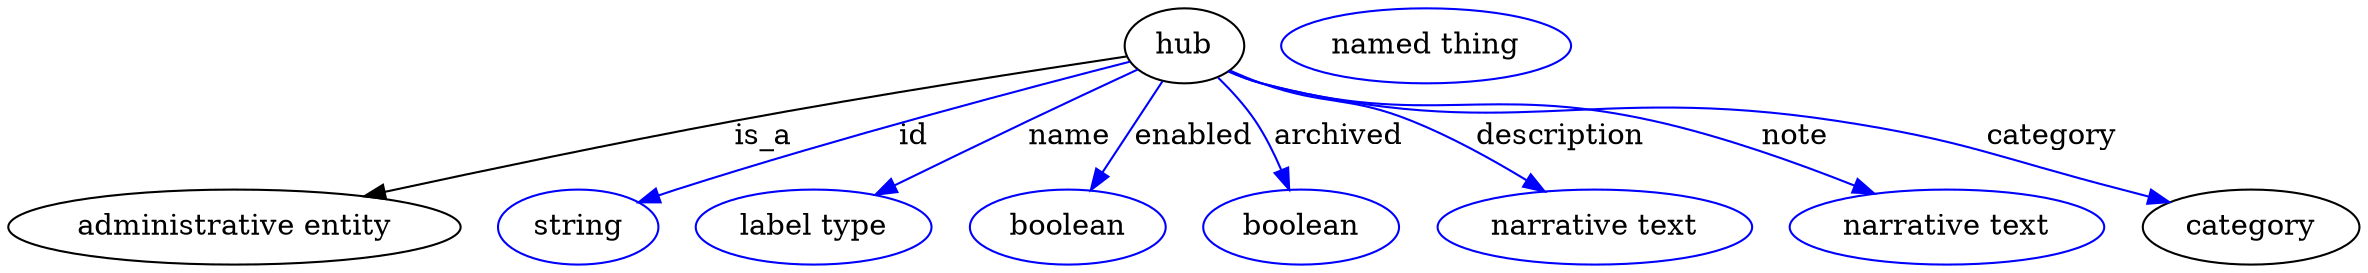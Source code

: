 digraph {
	graph [bb="0,0,1125.5,123"];
	node [label="\N"];
	hub	 [height=0.5,
		label=hub,
		pos="563.54,105",
		width=0.79437];
	"administrative entity"	 [height=0.5,
		pos="108.54,18",
		width=3.015];
	hub -> "administrative entity"	 [label=is_a,
		lp="362.54,61.5",
		pos="e,173.07,32.508 535.64,100.73 494.57,94.343 415.47,81.708 348.54,69 292.87,58.429 230.24,45.071 182.93,34.679"];
	id	 [color=blue,
		height=0.5,
		label=string,
		pos="273.54,18",
		width=1.0652];
	hub -> id	 [color=blue,
		label=id,
		lp="434.54,61.5",
		pos="e,302.98,29.735 536.69,98.214 491.65,86.641 398.15,61.822 320.54,36 317.95,35.138 315.29,34.217 312.62,33.266",
		style=solid];
	name	 [color=blue,
		height=0.5,
		label="label type",
		pos="386.54,18",
		width=1.5707];
	hub -> name	 [color=blue,
		label=name,
		lp="508.54,61.5",
		pos="e,416.83,33.303 540.52,94.067 525.65,86.98 505.92,77.515 488.54,69 467.76,58.819 444.69,47.304 425.76,37.795",
		style=solid];
	enabled	 [color=blue,
		height=0.5,
		label=boolean,
		pos="507.54,18",
		width=1.2999];
	hub -> enabled	 [color=blue,
		label=enabled,
		lp="568.04,61.5",
		pos="e,518.88,35.619 552.74,88.226 544.69,75.713 533.53,58.384 524.32,44.071",
		style=solid];
	archived	 [color=blue,
		height=0.5,
		label=boolean,
		pos="619.54,18",
		width=1.2999];
	hub -> archived	 [color=blue,
		label=archived,
		lp="638.04,61.5",
		pos="e,613.45,36.246 580.07,89.896 586.09,83.81 592.63,76.469 597.54,69 602.24,61.864 606.32,53.559 609.65,45.749",
		style=solid];
	description	 [color=blue,
		height=0.5,
		label="narrative text",
		pos="759.54,18",
		width=2.0943];
	hub -> description	 [color=blue,
		label=description,
		lp="744.54,61.5",
		pos="e,734.97,35.218 585.52,93.37 590.38,91.062 595.57,88.799 600.54,87 631.96,75.628 642.61,81.658 673.54,69 691.8,61.524 710.81,50.63 \
726.29,40.828",
		style=solid];
	note	 [color=blue,
		height=0.5,
		label="narrative text",
		pos="928.54,18",
		width=2.0943];
	hub -> note	 [color=blue,
		label=note,
		lp="856.54,61.5",
		pos="e,893.02,33.915 584.94,92.995 589.93,90.651 595.31,88.468 600.54,87 681.78,64.179 707.26,87.686 789.54,69 821.8,61.674 856.75,48.825 \
883.54,37.857",
		style=solid];
	category	 [height=0.5,
		pos="1073.5,18",
		width=1.4443];
	hub -> category	 [color=blue,
		label=category,
		lp="979.54,61.5",
		pos="e,1034.2,29.903 584.91,92.879 589.9,90.541 595.29,88.39 600.54,87 719.37,55.522 755.02,87.563 876.54,69 938.03,59.608 952.47,52.14 \
1012.5,36 1016.4,34.966 1020.4,33.865 1024.4,32.738",
		style=solid];
	"named thing_category"	 [color=blue,
		height=0.5,
		label="named thing",
		pos="679.54,105",
		width=1.9318];
}
